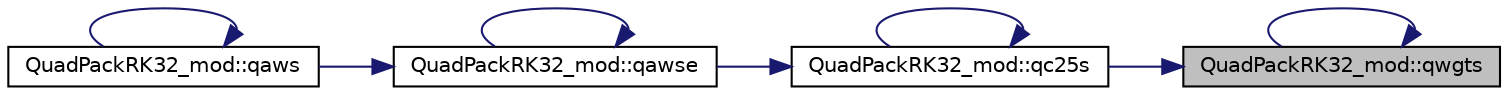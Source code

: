 digraph "QuadPackRK32_mod::qwgts"
{
 // LATEX_PDF_SIZE
  edge [fontname="Helvetica",fontsize="10",labelfontname="Helvetica",labelfontsize="10"];
  node [fontname="Helvetica",fontsize="10",shape=record];
  rankdir="RL";
  Node1 [label="QuadPackRK32_mod::qwgts",height=0.2,width=0.4,color="black", fillcolor="grey75", style="filled", fontcolor="black",tooltip=" "];
  Node1 -> Node2 [dir="back",color="midnightblue",fontsize="10",style="solid",fontname="Helvetica"];
  Node2 [label="QuadPackRK32_mod::qc25s",height=0.2,width=0.4,color="black", fillcolor="white", style="filled",URL="$namespaceQuadPackRK32__mod.html#a702da95507110e5be143f04012a9f63a",tooltip=" "];
  Node2 -> Node3 [dir="back",color="midnightblue",fontsize="10",style="solid",fontname="Helvetica"];
  Node3 [label="QuadPackRK32_mod::qawse",height=0.2,width=0.4,color="black", fillcolor="white", style="filled",URL="$namespaceQuadPackRK32__mod.html#ad8cf0d5a4444b8f7dfb6b8d68efd00e4",tooltip=" "];
  Node3 -> Node4 [dir="back",color="midnightblue",fontsize="10",style="solid",fontname="Helvetica"];
  Node4 [label="QuadPackRK32_mod::qaws",height=0.2,width=0.4,color="black", fillcolor="white", style="filled",URL="$namespaceQuadPackRK32__mod.html#a7ed22a74710780a35133188894b40d7f",tooltip=" "];
  Node4 -> Node4 [dir="back",color="midnightblue",fontsize="10",style="solid",fontname="Helvetica"];
  Node3 -> Node3 [dir="back",color="midnightblue",fontsize="10",style="solid",fontname="Helvetica"];
  Node2 -> Node2 [dir="back",color="midnightblue",fontsize="10",style="solid",fontname="Helvetica"];
  Node1 -> Node1 [dir="back",color="midnightblue",fontsize="10",style="solid",fontname="Helvetica"];
}
